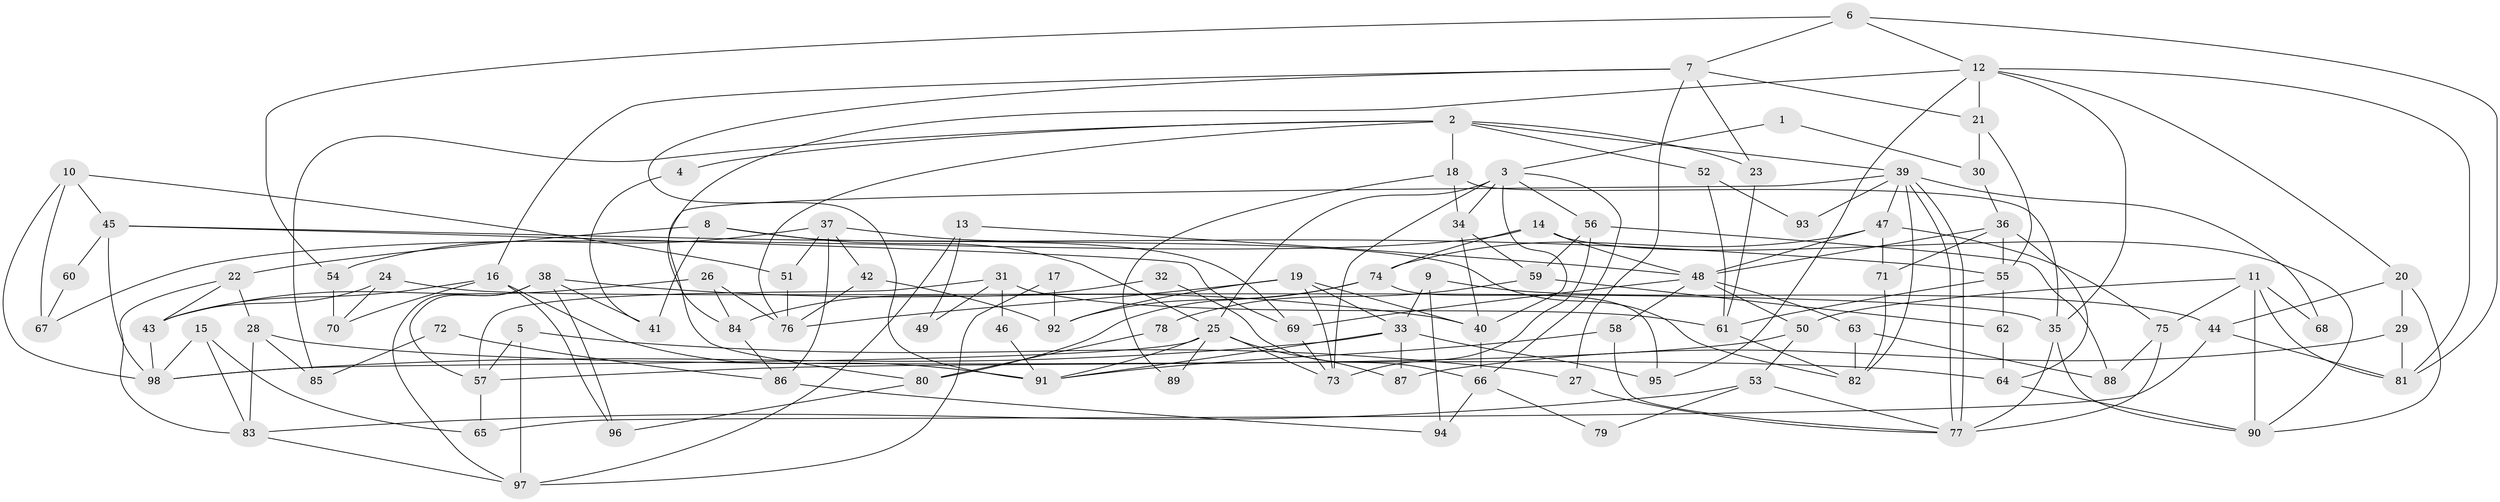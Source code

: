 // Generated by graph-tools (version 1.1) at 2025/50/03/09/25 03:50:14]
// undirected, 98 vertices, 196 edges
graph export_dot {
graph [start="1"]
  node [color=gray90,style=filled];
  1;
  2;
  3;
  4;
  5;
  6;
  7;
  8;
  9;
  10;
  11;
  12;
  13;
  14;
  15;
  16;
  17;
  18;
  19;
  20;
  21;
  22;
  23;
  24;
  25;
  26;
  27;
  28;
  29;
  30;
  31;
  32;
  33;
  34;
  35;
  36;
  37;
  38;
  39;
  40;
  41;
  42;
  43;
  44;
  45;
  46;
  47;
  48;
  49;
  50;
  51;
  52;
  53;
  54;
  55;
  56;
  57;
  58;
  59;
  60;
  61;
  62;
  63;
  64;
  65;
  66;
  67;
  68;
  69;
  70;
  71;
  72;
  73;
  74;
  75;
  76;
  77;
  78;
  79;
  80;
  81;
  82;
  83;
  84;
  85;
  86;
  87;
  88;
  89;
  90;
  91;
  92;
  93;
  94;
  95;
  96;
  97;
  98;
  1 -- 3;
  1 -- 30;
  2 -- 18;
  2 -- 39;
  2 -- 4;
  2 -- 23;
  2 -- 52;
  2 -- 76;
  2 -- 85;
  3 -- 40;
  3 -- 25;
  3 -- 34;
  3 -- 56;
  3 -- 66;
  3 -- 73;
  4 -- 41;
  5 -- 57;
  5 -- 27;
  5 -- 97;
  6 -- 7;
  6 -- 81;
  6 -- 12;
  6 -- 54;
  7 -- 91;
  7 -- 21;
  7 -- 16;
  7 -- 23;
  7 -- 27;
  8 -- 25;
  8 -- 22;
  8 -- 41;
  8 -- 69;
  9 -- 44;
  9 -- 33;
  9 -- 94;
  10 -- 98;
  10 -- 45;
  10 -- 51;
  10 -- 67;
  11 -- 75;
  11 -- 50;
  11 -- 68;
  11 -- 81;
  11 -- 90;
  12 -- 20;
  12 -- 21;
  12 -- 35;
  12 -- 81;
  12 -- 84;
  12 -- 95;
  13 -- 48;
  13 -- 97;
  13 -- 49;
  14 -- 90;
  14 -- 48;
  14 -- 67;
  14 -- 74;
  15 -- 83;
  15 -- 98;
  15 -- 65;
  16 -- 70;
  16 -- 43;
  16 -- 91;
  16 -- 96;
  17 -- 97;
  17 -- 92;
  18 -- 34;
  18 -- 35;
  18 -- 89;
  19 -- 73;
  19 -- 76;
  19 -- 33;
  19 -- 40;
  19 -- 92;
  20 -- 29;
  20 -- 90;
  20 -- 44;
  21 -- 55;
  21 -- 30;
  22 -- 43;
  22 -- 28;
  22 -- 83;
  23 -- 61;
  24 -- 35;
  24 -- 43;
  24 -- 70;
  25 -- 91;
  25 -- 73;
  25 -- 87;
  25 -- 89;
  25 -- 98;
  26 -- 43;
  26 -- 76;
  26 -- 84;
  27 -- 77;
  28 -- 64;
  28 -- 83;
  28 -- 85;
  29 -- 81;
  29 -- 87;
  30 -- 36;
  31 -- 57;
  31 -- 61;
  31 -- 46;
  31 -- 49;
  32 -- 84;
  32 -- 66;
  33 -- 98;
  33 -- 87;
  33 -- 91;
  33 -- 95;
  34 -- 40;
  34 -- 59;
  35 -- 77;
  35 -- 90;
  36 -- 64;
  36 -- 71;
  36 -- 48;
  36 -- 55;
  37 -- 86;
  37 -- 51;
  37 -- 42;
  37 -- 54;
  37 -- 82;
  38 -- 97;
  38 -- 96;
  38 -- 40;
  38 -- 41;
  38 -- 57;
  39 -- 47;
  39 -- 77;
  39 -- 77;
  39 -- 68;
  39 -- 80;
  39 -- 82;
  39 -- 93;
  40 -- 66;
  42 -- 92;
  42 -- 76;
  43 -- 98;
  44 -- 81;
  44 -- 65;
  45 -- 55;
  45 -- 69;
  45 -- 60;
  45 -- 98;
  46 -- 91;
  47 -- 74;
  47 -- 48;
  47 -- 71;
  47 -- 75;
  48 -- 58;
  48 -- 50;
  48 -- 63;
  48 -- 69;
  50 -- 57;
  50 -- 53;
  51 -- 76;
  52 -- 61;
  52 -- 93;
  53 -- 77;
  53 -- 79;
  53 -- 83;
  54 -- 70;
  55 -- 61;
  55 -- 62;
  56 -- 73;
  56 -- 59;
  56 -- 88;
  57 -- 65;
  58 -- 91;
  58 -- 77;
  59 -- 62;
  59 -- 78;
  60 -- 67;
  61 -- 82;
  62 -- 64;
  63 -- 82;
  63 -- 88;
  64 -- 90;
  66 -- 79;
  66 -- 94;
  69 -- 73;
  71 -- 82;
  72 -- 85;
  72 -- 86;
  74 -- 95;
  74 -- 80;
  74 -- 92;
  75 -- 88;
  75 -- 77;
  78 -- 80;
  80 -- 96;
  83 -- 97;
  84 -- 86;
  86 -- 94;
}
